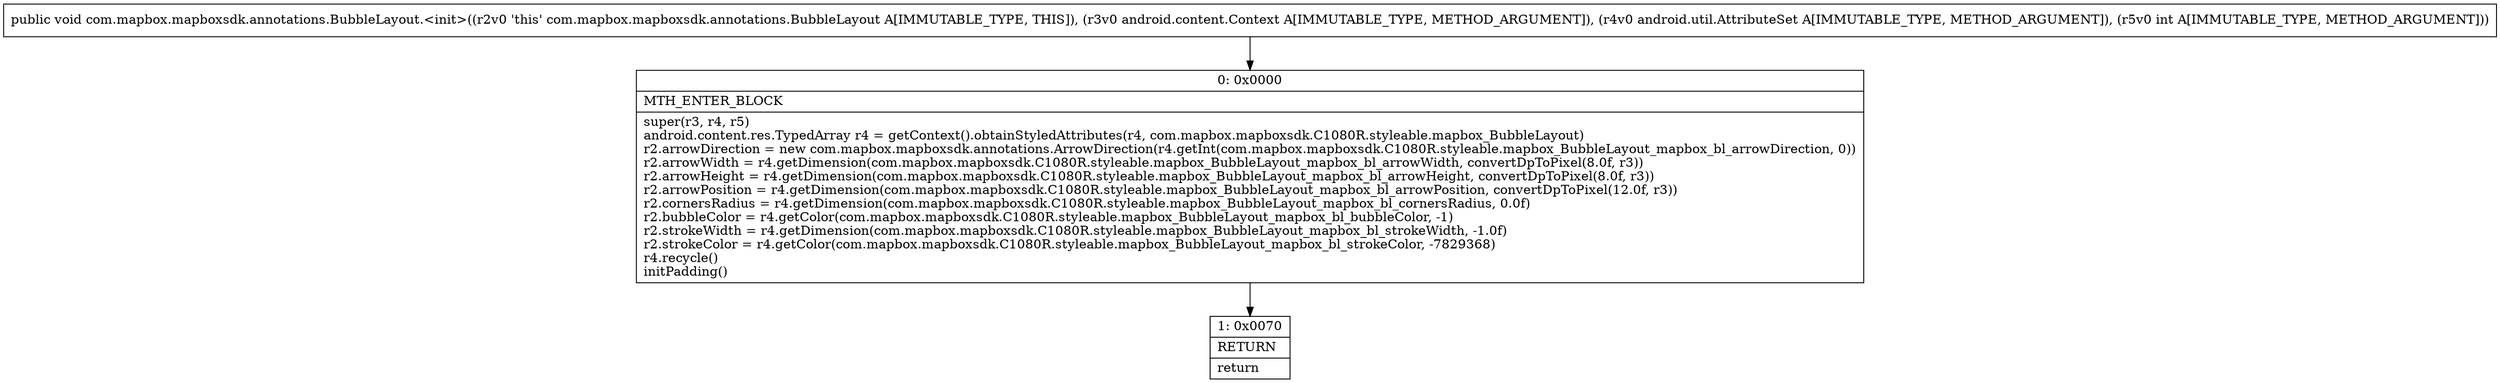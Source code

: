 digraph "CFG forcom.mapbox.mapboxsdk.annotations.BubbleLayout.\<init\>(Landroid\/content\/Context;Landroid\/util\/AttributeSet;I)V" {
Node_0 [shape=record,label="{0\:\ 0x0000|MTH_ENTER_BLOCK\l|super(r3, r4, r5)\landroid.content.res.TypedArray r4 = getContext().obtainStyledAttributes(r4, com.mapbox.mapboxsdk.C1080R.styleable.mapbox_BubbleLayout)\lr2.arrowDirection = new com.mapbox.mapboxsdk.annotations.ArrowDirection(r4.getInt(com.mapbox.mapboxsdk.C1080R.styleable.mapbox_BubbleLayout_mapbox_bl_arrowDirection, 0))\lr2.arrowWidth = r4.getDimension(com.mapbox.mapboxsdk.C1080R.styleable.mapbox_BubbleLayout_mapbox_bl_arrowWidth, convertDpToPixel(8.0f, r3))\lr2.arrowHeight = r4.getDimension(com.mapbox.mapboxsdk.C1080R.styleable.mapbox_BubbleLayout_mapbox_bl_arrowHeight, convertDpToPixel(8.0f, r3))\lr2.arrowPosition = r4.getDimension(com.mapbox.mapboxsdk.C1080R.styleable.mapbox_BubbleLayout_mapbox_bl_arrowPosition, convertDpToPixel(12.0f, r3))\lr2.cornersRadius = r4.getDimension(com.mapbox.mapboxsdk.C1080R.styleable.mapbox_BubbleLayout_mapbox_bl_cornersRadius, 0.0f)\lr2.bubbleColor = r4.getColor(com.mapbox.mapboxsdk.C1080R.styleable.mapbox_BubbleLayout_mapbox_bl_bubbleColor, \-1)\lr2.strokeWidth = r4.getDimension(com.mapbox.mapboxsdk.C1080R.styleable.mapbox_BubbleLayout_mapbox_bl_strokeWidth, \-1.0f)\lr2.strokeColor = r4.getColor(com.mapbox.mapboxsdk.C1080R.styleable.mapbox_BubbleLayout_mapbox_bl_strokeColor, \-7829368)\lr4.recycle()\linitPadding()\l}"];
Node_1 [shape=record,label="{1\:\ 0x0070|RETURN\l|return\l}"];
MethodNode[shape=record,label="{public void com.mapbox.mapboxsdk.annotations.BubbleLayout.\<init\>((r2v0 'this' com.mapbox.mapboxsdk.annotations.BubbleLayout A[IMMUTABLE_TYPE, THIS]), (r3v0 android.content.Context A[IMMUTABLE_TYPE, METHOD_ARGUMENT]), (r4v0 android.util.AttributeSet A[IMMUTABLE_TYPE, METHOD_ARGUMENT]), (r5v0 int A[IMMUTABLE_TYPE, METHOD_ARGUMENT])) }"];
MethodNode -> Node_0;
Node_0 -> Node_1;
}

